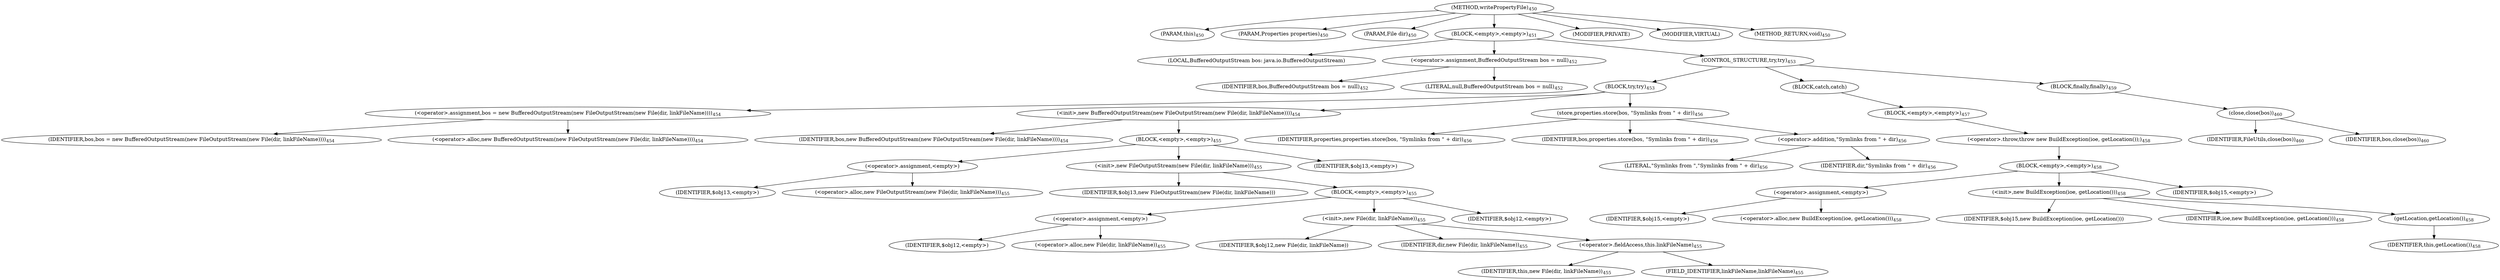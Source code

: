digraph "writePropertyFile" {  
"708" [label = <(METHOD,writePropertyFile)<SUB>450</SUB>> ]
"55" [label = <(PARAM,this)<SUB>450</SUB>> ]
"709" [label = <(PARAM,Properties properties)<SUB>450</SUB>> ]
"710" [label = <(PARAM,File dir)<SUB>450</SUB>> ]
"711" [label = <(BLOCK,&lt;empty&gt;,&lt;empty&gt;)<SUB>451</SUB>> ]
"53" [label = <(LOCAL,BufferedOutputStream bos: java.io.BufferedOutputStream)> ]
"712" [label = <(&lt;operator&gt;.assignment,BufferedOutputStream bos = null)<SUB>452</SUB>> ]
"713" [label = <(IDENTIFIER,bos,BufferedOutputStream bos = null)<SUB>452</SUB>> ]
"714" [label = <(LITERAL,null,BufferedOutputStream bos = null)<SUB>452</SUB>> ]
"715" [label = <(CONTROL_STRUCTURE,try,try)<SUB>453</SUB>> ]
"716" [label = <(BLOCK,try,try)<SUB>453</SUB>> ]
"717" [label = <(&lt;operator&gt;.assignment,bos = new BufferedOutputStream(new FileOutputStream(new File(dir, linkFileName))))<SUB>454</SUB>> ]
"718" [label = <(IDENTIFIER,bos,bos = new BufferedOutputStream(new FileOutputStream(new File(dir, linkFileName))))<SUB>454</SUB>> ]
"719" [label = <(&lt;operator&gt;.alloc,new BufferedOutputStream(new FileOutputStream(new File(dir, linkFileName))))<SUB>454</SUB>> ]
"720" [label = <(&lt;init&gt;,new BufferedOutputStream(new FileOutputStream(new File(dir, linkFileName))))<SUB>454</SUB>> ]
"52" [label = <(IDENTIFIER,bos,new BufferedOutputStream(new FileOutputStream(new File(dir, linkFileName))))<SUB>454</SUB>> ]
"721" [label = <(BLOCK,&lt;empty&gt;,&lt;empty&gt;)<SUB>455</SUB>> ]
"722" [label = <(&lt;operator&gt;.assignment,&lt;empty&gt;)> ]
"723" [label = <(IDENTIFIER,$obj13,&lt;empty&gt;)> ]
"724" [label = <(&lt;operator&gt;.alloc,new FileOutputStream(new File(dir, linkFileName)))<SUB>455</SUB>> ]
"725" [label = <(&lt;init&gt;,new FileOutputStream(new File(dir, linkFileName)))<SUB>455</SUB>> ]
"726" [label = <(IDENTIFIER,$obj13,new FileOutputStream(new File(dir, linkFileName)))> ]
"727" [label = <(BLOCK,&lt;empty&gt;,&lt;empty&gt;)<SUB>455</SUB>> ]
"728" [label = <(&lt;operator&gt;.assignment,&lt;empty&gt;)> ]
"729" [label = <(IDENTIFIER,$obj12,&lt;empty&gt;)> ]
"730" [label = <(&lt;operator&gt;.alloc,new File(dir, linkFileName))<SUB>455</SUB>> ]
"731" [label = <(&lt;init&gt;,new File(dir, linkFileName))<SUB>455</SUB>> ]
"732" [label = <(IDENTIFIER,$obj12,new File(dir, linkFileName))> ]
"733" [label = <(IDENTIFIER,dir,new File(dir, linkFileName))<SUB>455</SUB>> ]
"734" [label = <(&lt;operator&gt;.fieldAccess,this.linkFileName)<SUB>455</SUB>> ]
"735" [label = <(IDENTIFIER,this,new File(dir, linkFileName))<SUB>455</SUB>> ]
"736" [label = <(FIELD_IDENTIFIER,linkFileName,linkFileName)<SUB>455</SUB>> ]
"737" [label = <(IDENTIFIER,$obj12,&lt;empty&gt;)> ]
"738" [label = <(IDENTIFIER,$obj13,&lt;empty&gt;)> ]
"739" [label = <(store,properties.store(bos, &quot;Symlinks from &quot; + dir))<SUB>456</SUB>> ]
"740" [label = <(IDENTIFIER,properties,properties.store(bos, &quot;Symlinks from &quot; + dir))<SUB>456</SUB>> ]
"741" [label = <(IDENTIFIER,bos,properties.store(bos, &quot;Symlinks from &quot; + dir))<SUB>456</SUB>> ]
"742" [label = <(&lt;operator&gt;.addition,&quot;Symlinks from &quot; + dir)<SUB>456</SUB>> ]
"743" [label = <(LITERAL,&quot;Symlinks from &quot;,&quot;Symlinks from &quot; + dir)<SUB>456</SUB>> ]
"744" [label = <(IDENTIFIER,dir,&quot;Symlinks from &quot; + dir)<SUB>456</SUB>> ]
"745" [label = <(BLOCK,catch,catch)> ]
"746" [label = <(BLOCK,&lt;empty&gt;,&lt;empty&gt;)<SUB>457</SUB>> ]
"747" [label = <(&lt;operator&gt;.throw,throw new BuildException(ioe, getLocation());)<SUB>458</SUB>> ]
"748" [label = <(BLOCK,&lt;empty&gt;,&lt;empty&gt;)<SUB>458</SUB>> ]
"749" [label = <(&lt;operator&gt;.assignment,&lt;empty&gt;)> ]
"750" [label = <(IDENTIFIER,$obj15,&lt;empty&gt;)> ]
"751" [label = <(&lt;operator&gt;.alloc,new BuildException(ioe, getLocation()))<SUB>458</SUB>> ]
"752" [label = <(&lt;init&gt;,new BuildException(ioe, getLocation()))<SUB>458</SUB>> ]
"753" [label = <(IDENTIFIER,$obj15,new BuildException(ioe, getLocation()))> ]
"754" [label = <(IDENTIFIER,ioe,new BuildException(ioe, getLocation()))<SUB>458</SUB>> ]
"755" [label = <(getLocation,getLocation())<SUB>458</SUB>> ]
"54" [label = <(IDENTIFIER,this,getLocation())<SUB>458</SUB>> ]
"756" [label = <(IDENTIFIER,$obj15,&lt;empty&gt;)> ]
"757" [label = <(BLOCK,finally,finally)<SUB>459</SUB>> ]
"758" [label = <(close,close(bos))<SUB>460</SUB>> ]
"759" [label = <(IDENTIFIER,FileUtils,close(bos))<SUB>460</SUB>> ]
"760" [label = <(IDENTIFIER,bos,close(bos))<SUB>460</SUB>> ]
"761" [label = <(MODIFIER,PRIVATE)> ]
"762" [label = <(MODIFIER,VIRTUAL)> ]
"763" [label = <(METHOD_RETURN,void)<SUB>450</SUB>> ]
  "708" -> "55" 
  "708" -> "709" 
  "708" -> "710" 
  "708" -> "711" 
  "708" -> "761" 
  "708" -> "762" 
  "708" -> "763" 
  "711" -> "53" 
  "711" -> "712" 
  "711" -> "715" 
  "712" -> "713" 
  "712" -> "714" 
  "715" -> "716" 
  "715" -> "745" 
  "715" -> "757" 
  "716" -> "717" 
  "716" -> "720" 
  "716" -> "739" 
  "717" -> "718" 
  "717" -> "719" 
  "720" -> "52" 
  "720" -> "721" 
  "721" -> "722" 
  "721" -> "725" 
  "721" -> "738" 
  "722" -> "723" 
  "722" -> "724" 
  "725" -> "726" 
  "725" -> "727" 
  "727" -> "728" 
  "727" -> "731" 
  "727" -> "737" 
  "728" -> "729" 
  "728" -> "730" 
  "731" -> "732" 
  "731" -> "733" 
  "731" -> "734" 
  "734" -> "735" 
  "734" -> "736" 
  "739" -> "740" 
  "739" -> "741" 
  "739" -> "742" 
  "742" -> "743" 
  "742" -> "744" 
  "745" -> "746" 
  "746" -> "747" 
  "747" -> "748" 
  "748" -> "749" 
  "748" -> "752" 
  "748" -> "756" 
  "749" -> "750" 
  "749" -> "751" 
  "752" -> "753" 
  "752" -> "754" 
  "752" -> "755" 
  "755" -> "54" 
  "757" -> "758" 
  "758" -> "759" 
  "758" -> "760" 
}
